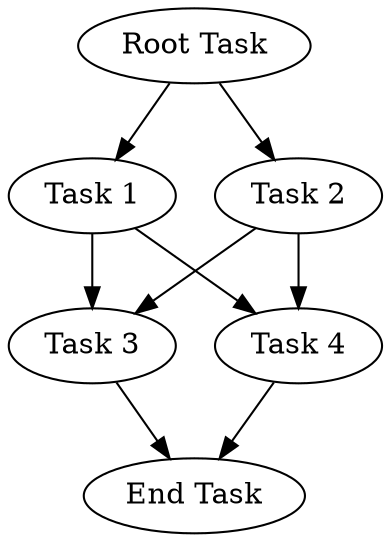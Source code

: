digraph DataRedistribution {
    root [label="Root Task", size=500];  // 500 FLOPs
    Task1 [label="Task 1", size=500];    // 500 FLOPs
    Task2 [label="Task 2", size=500];    // 500 FLOPs
    Task3 [label="Task 3", size=500];    // 500 FLOPs
    Task4 [label="Task 4", size=500];    // 500 FLOPs
    end [label="End Task", size=500];    // 500 FLOPs

    root -> Task1 [size=300];  // 300 units of data from root to Task 1
    root -> Task2 [size=300];  // 300 units of data from root to Task 2
    Task1 -> Task3 [size=400]; // 400 units of data from Task 1 to Task 3
    Task1 -> Task4 [size=400]; // 400 units of data from Task 1 to Task 4
    Task2 -> Task3 [size=400]; // 400 units of data from Task 2 to Task 3
    Task2 -> Task4 [size=400]; // 400 units of data from Task 2 to Task 4
    Task3 -> end [size=300];   // 300 units of data from Task 3 to end
    Task4 -> end [size=300];   // 300 units of data from Task 4 to end
}
